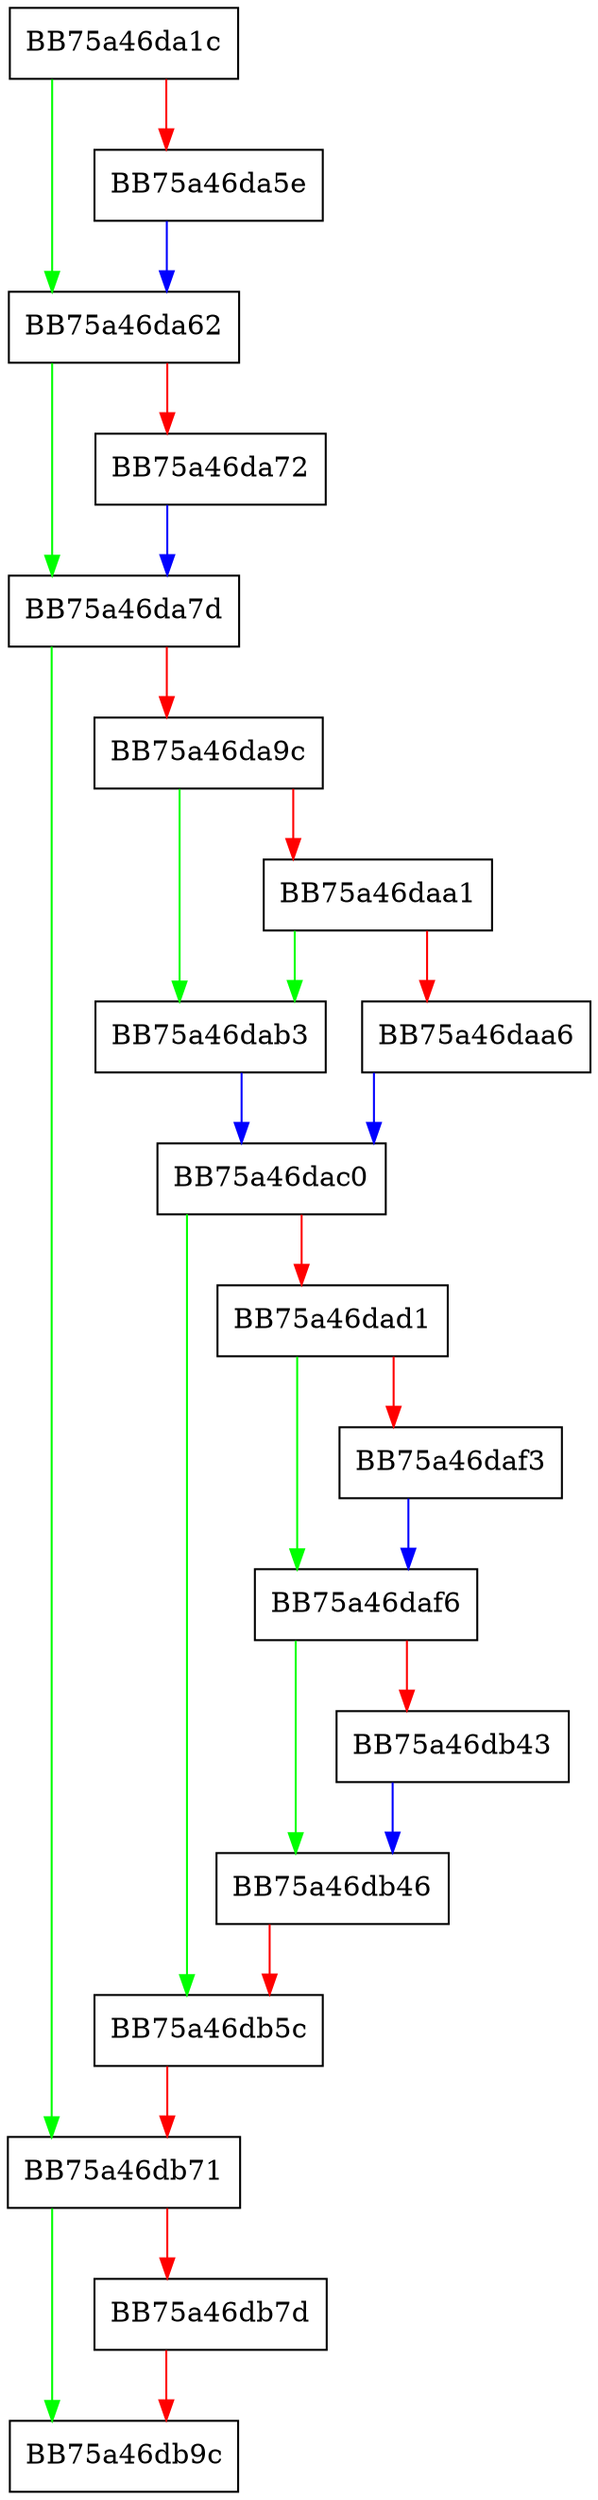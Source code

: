 digraph fail {
  node [shape="box"];
  graph [splines=ortho];
  BB75a46da1c -> BB75a46da62 [color="green"];
  BB75a46da1c -> BB75a46da5e [color="red"];
  BB75a46da5e -> BB75a46da62 [color="blue"];
  BB75a46da62 -> BB75a46da7d [color="green"];
  BB75a46da62 -> BB75a46da72 [color="red"];
  BB75a46da72 -> BB75a46da7d [color="blue"];
  BB75a46da7d -> BB75a46db71 [color="green"];
  BB75a46da7d -> BB75a46da9c [color="red"];
  BB75a46da9c -> BB75a46dab3 [color="green"];
  BB75a46da9c -> BB75a46daa1 [color="red"];
  BB75a46daa1 -> BB75a46dab3 [color="green"];
  BB75a46daa1 -> BB75a46daa6 [color="red"];
  BB75a46daa6 -> BB75a46dac0 [color="blue"];
  BB75a46dab3 -> BB75a46dac0 [color="blue"];
  BB75a46dac0 -> BB75a46db5c [color="green"];
  BB75a46dac0 -> BB75a46dad1 [color="red"];
  BB75a46dad1 -> BB75a46daf6 [color="green"];
  BB75a46dad1 -> BB75a46daf3 [color="red"];
  BB75a46daf3 -> BB75a46daf6 [color="blue"];
  BB75a46daf6 -> BB75a46db46 [color="green"];
  BB75a46daf6 -> BB75a46db43 [color="red"];
  BB75a46db43 -> BB75a46db46 [color="blue"];
  BB75a46db46 -> BB75a46db5c [color="red"];
  BB75a46db5c -> BB75a46db71 [color="red"];
  BB75a46db71 -> BB75a46db9c [color="green"];
  BB75a46db71 -> BB75a46db7d [color="red"];
  BB75a46db7d -> BB75a46db9c [color="red"];
}